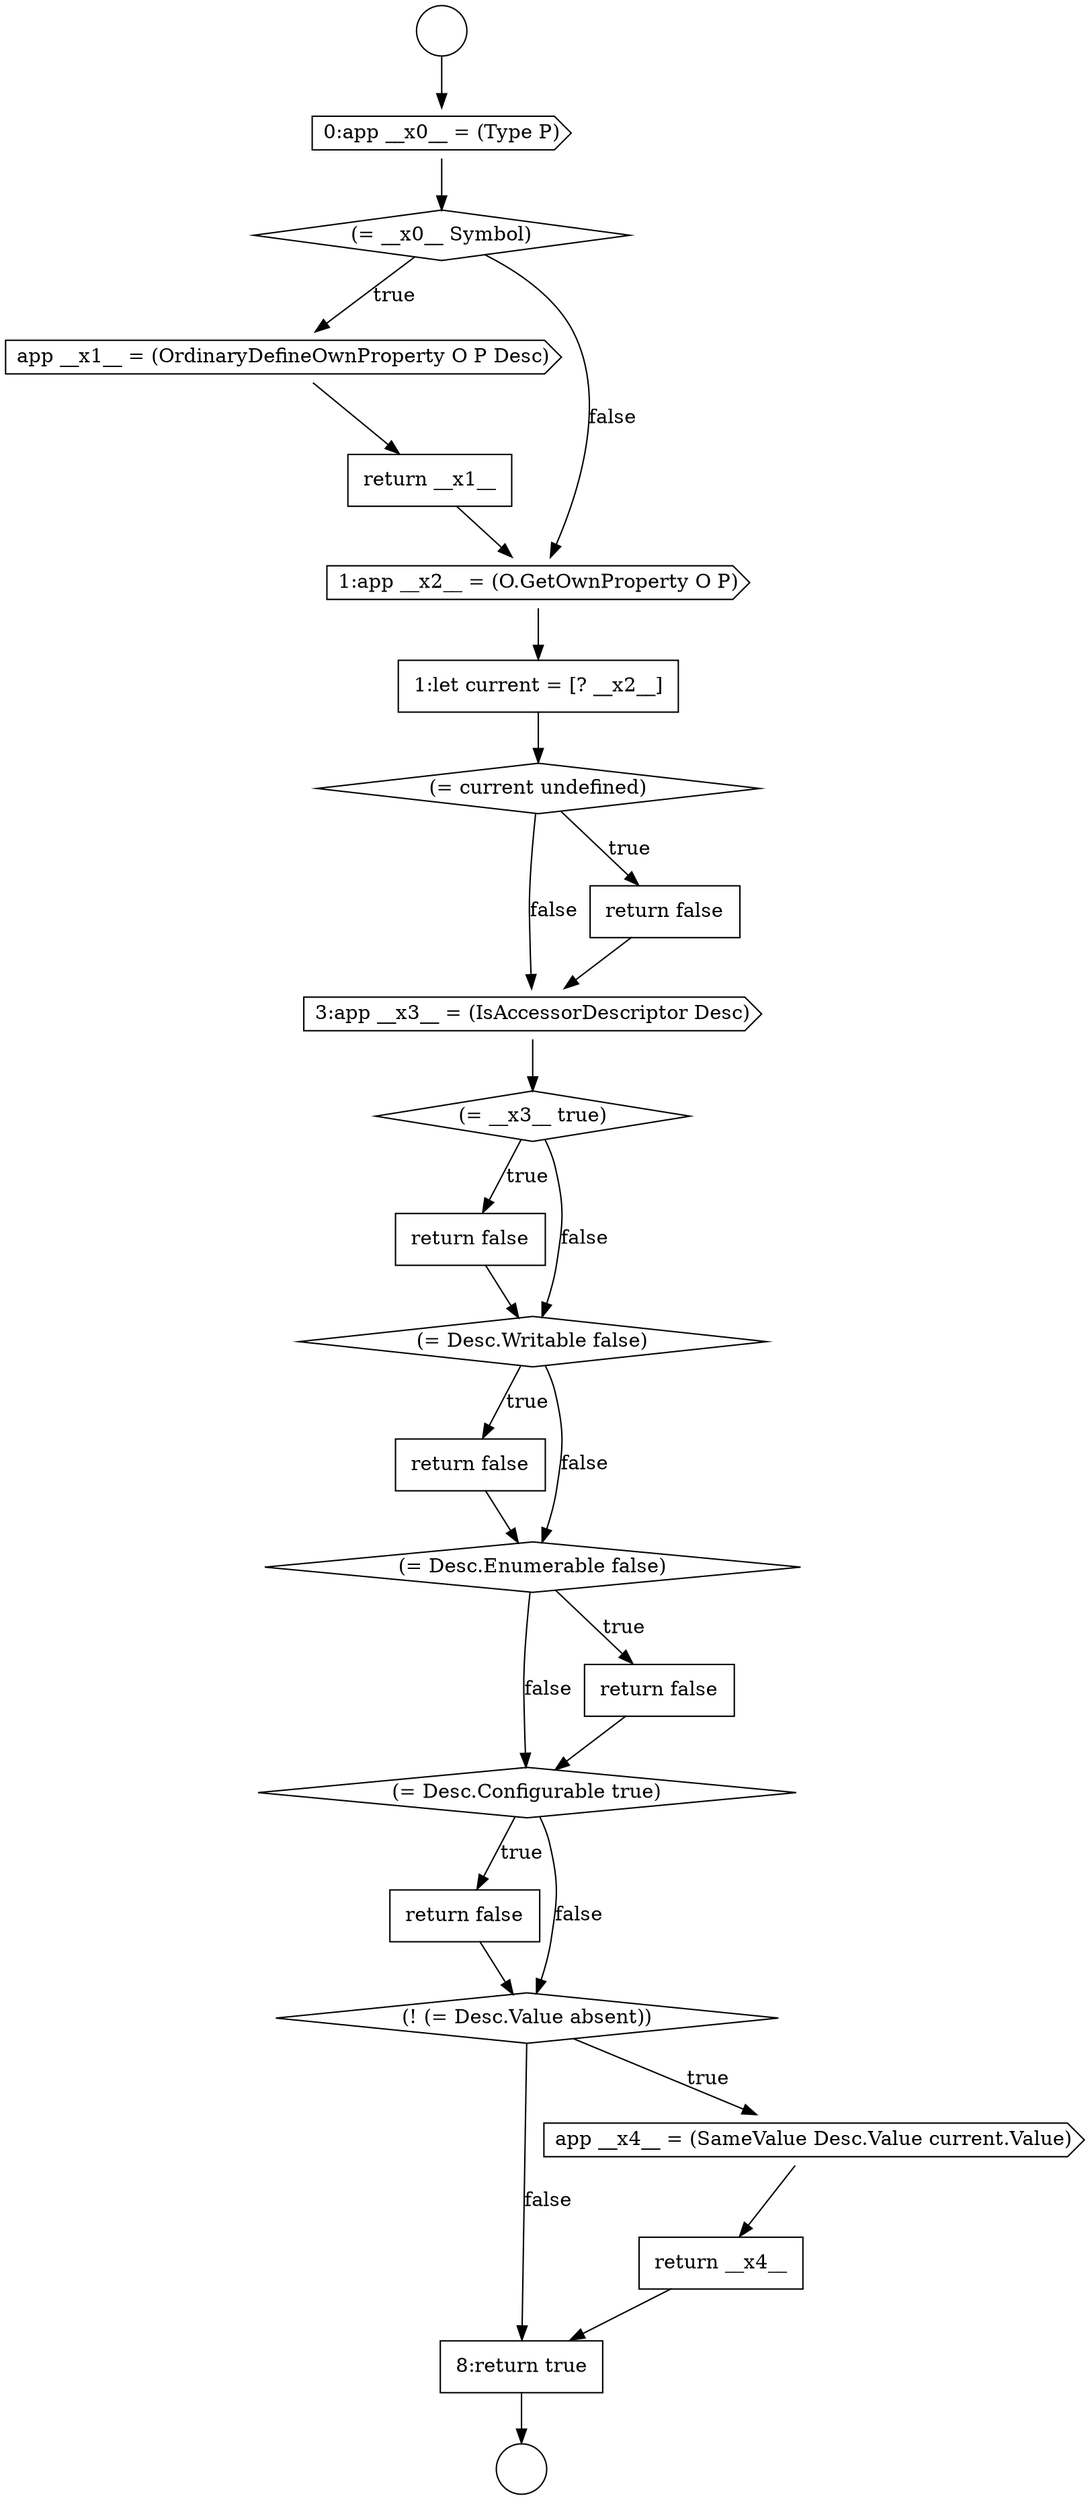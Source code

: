 digraph {
  node3072 [shape=diamond, label=<<font color="black">(= __x3__ true)</font>> color="black" fillcolor="white" style=filled]
  node3061 [shape=circle label=" " color="black" fillcolor="white" style=filled]
  node3075 [shape=none, margin=0, label=<<font color="black">
    <table border="0" cellborder="1" cellspacing="0" cellpadding="10">
      <tr><td align="left">return false</td></tr>
    </table>
  </font>> color="black" fillcolor="white" style=filled]
  node3068 [shape=none, margin=0, label=<<font color="black">
    <table border="0" cellborder="1" cellspacing="0" cellpadding="10">
      <tr><td align="left">1:let current = [? __x2__]</td></tr>
    </table>
  </font>> color="black" fillcolor="white" style=filled]
  node3069 [shape=diamond, label=<<font color="black">(= current undefined)</font>> color="black" fillcolor="white" style=filled]
  node3065 [shape=cds, label=<<font color="black">app __x1__ = (OrdinaryDefineOwnProperty O P Desc)</font>> color="black" fillcolor="white" style=filled]
  node3078 [shape=diamond, label=<<font color="black">(= Desc.Configurable true)</font>> color="black" fillcolor="white" style=filled]
  node3079 [shape=none, margin=0, label=<<font color="black">
    <table border="0" cellborder="1" cellspacing="0" cellpadding="10">
      <tr><td align="left">return false</td></tr>
    </table>
  </font>> color="black" fillcolor="white" style=filled]
  node3077 [shape=none, margin=0, label=<<font color="black">
    <table border="0" cellborder="1" cellspacing="0" cellpadding="10">
      <tr><td align="left">return false</td></tr>
    </table>
  </font>> color="black" fillcolor="white" style=filled]
  node3066 [shape=none, margin=0, label=<<font color="black">
    <table border="0" cellborder="1" cellspacing="0" cellpadding="10">
      <tr><td align="left">return __x1__</td></tr>
    </table>
  </font>> color="black" fillcolor="white" style=filled]
  node3073 [shape=none, margin=0, label=<<font color="black">
    <table border="0" cellborder="1" cellspacing="0" cellpadding="10">
      <tr><td align="left">return false</td></tr>
    </table>
  </font>> color="black" fillcolor="white" style=filled]
  node3082 [shape=none, margin=0, label=<<font color="black">
    <table border="0" cellborder="1" cellspacing="0" cellpadding="10">
      <tr><td align="left">return __x4__</td></tr>
    </table>
  </font>> color="black" fillcolor="white" style=filled]
  node3071 [shape=cds, label=<<font color="black">3:app __x3__ = (IsAccessorDescriptor Desc)</font>> color="black" fillcolor="white" style=filled]
  node3067 [shape=cds, label=<<font color="black">1:app __x2__ = (O.GetOwnProperty O P)</font>> color="black" fillcolor="white" style=filled]
  node3062 [shape=circle label=" " color="black" fillcolor="white" style=filled]
  node3076 [shape=diamond, label=<<font color="black">(= Desc.Enumerable false)</font>> color="black" fillcolor="white" style=filled]
  node3064 [shape=diamond, label=<<font color="black">(= __x0__ Symbol)</font>> color="black" fillcolor="white" style=filled]
  node3074 [shape=diamond, label=<<font color="black">(= Desc.Writable false)</font>> color="black" fillcolor="white" style=filled]
  node3083 [shape=none, margin=0, label=<<font color="black">
    <table border="0" cellborder="1" cellspacing="0" cellpadding="10">
      <tr><td align="left">8:return true</td></tr>
    </table>
  </font>> color="black" fillcolor="white" style=filled]
  node3070 [shape=none, margin=0, label=<<font color="black">
    <table border="0" cellborder="1" cellspacing="0" cellpadding="10">
      <tr><td align="left">return false</td></tr>
    </table>
  </font>> color="black" fillcolor="white" style=filled]
  node3081 [shape=cds, label=<<font color="black">app __x4__ = (SameValue Desc.Value current.Value)</font>> color="black" fillcolor="white" style=filled]
  node3080 [shape=diamond, label=<<font color="black">(! (= Desc.Value absent))</font>> color="black" fillcolor="white" style=filled]
  node3063 [shape=cds, label=<<font color="black">0:app __x0__ = (Type P)</font>> color="black" fillcolor="white" style=filled]
  node3077 -> node3078 [ color="black"]
  node3078 -> node3079 [label=<<font color="black">true</font>> color="black"]
  node3078 -> node3080 [label=<<font color="black">false</font>> color="black"]
  node3066 -> node3067 [ color="black"]
  node3068 -> node3069 [ color="black"]
  node3065 -> node3066 [ color="black"]
  node3074 -> node3075 [label=<<font color="black">true</font>> color="black"]
  node3074 -> node3076 [label=<<font color="black">false</font>> color="black"]
  node3064 -> node3065 [label=<<font color="black">true</font>> color="black"]
  node3064 -> node3067 [label=<<font color="black">false</font>> color="black"]
  node3075 -> node3076 [ color="black"]
  node3063 -> node3064 [ color="black"]
  node3079 -> node3080 [ color="black"]
  node3082 -> node3083 [ color="black"]
  node3081 -> node3082 [ color="black"]
  node3076 -> node3077 [label=<<font color="black">true</font>> color="black"]
  node3076 -> node3078 [label=<<font color="black">false</font>> color="black"]
  node3073 -> node3074 [ color="black"]
  node3069 -> node3070 [label=<<font color="black">true</font>> color="black"]
  node3069 -> node3071 [label=<<font color="black">false</font>> color="black"]
  node3067 -> node3068 [ color="black"]
  node3080 -> node3081 [label=<<font color="black">true</font>> color="black"]
  node3080 -> node3083 [label=<<font color="black">false</font>> color="black"]
  node3083 -> node3062 [ color="black"]
  node3061 -> node3063 [ color="black"]
  node3070 -> node3071 [ color="black"]
  node3072 -> node3073 [label=<<font color="black">true</font>> color="black"]
  node3072 -> node3074 [label=<<font color="black">false</font>> color="black"]
  node3071 -> node3072 [ color="black"]
}
